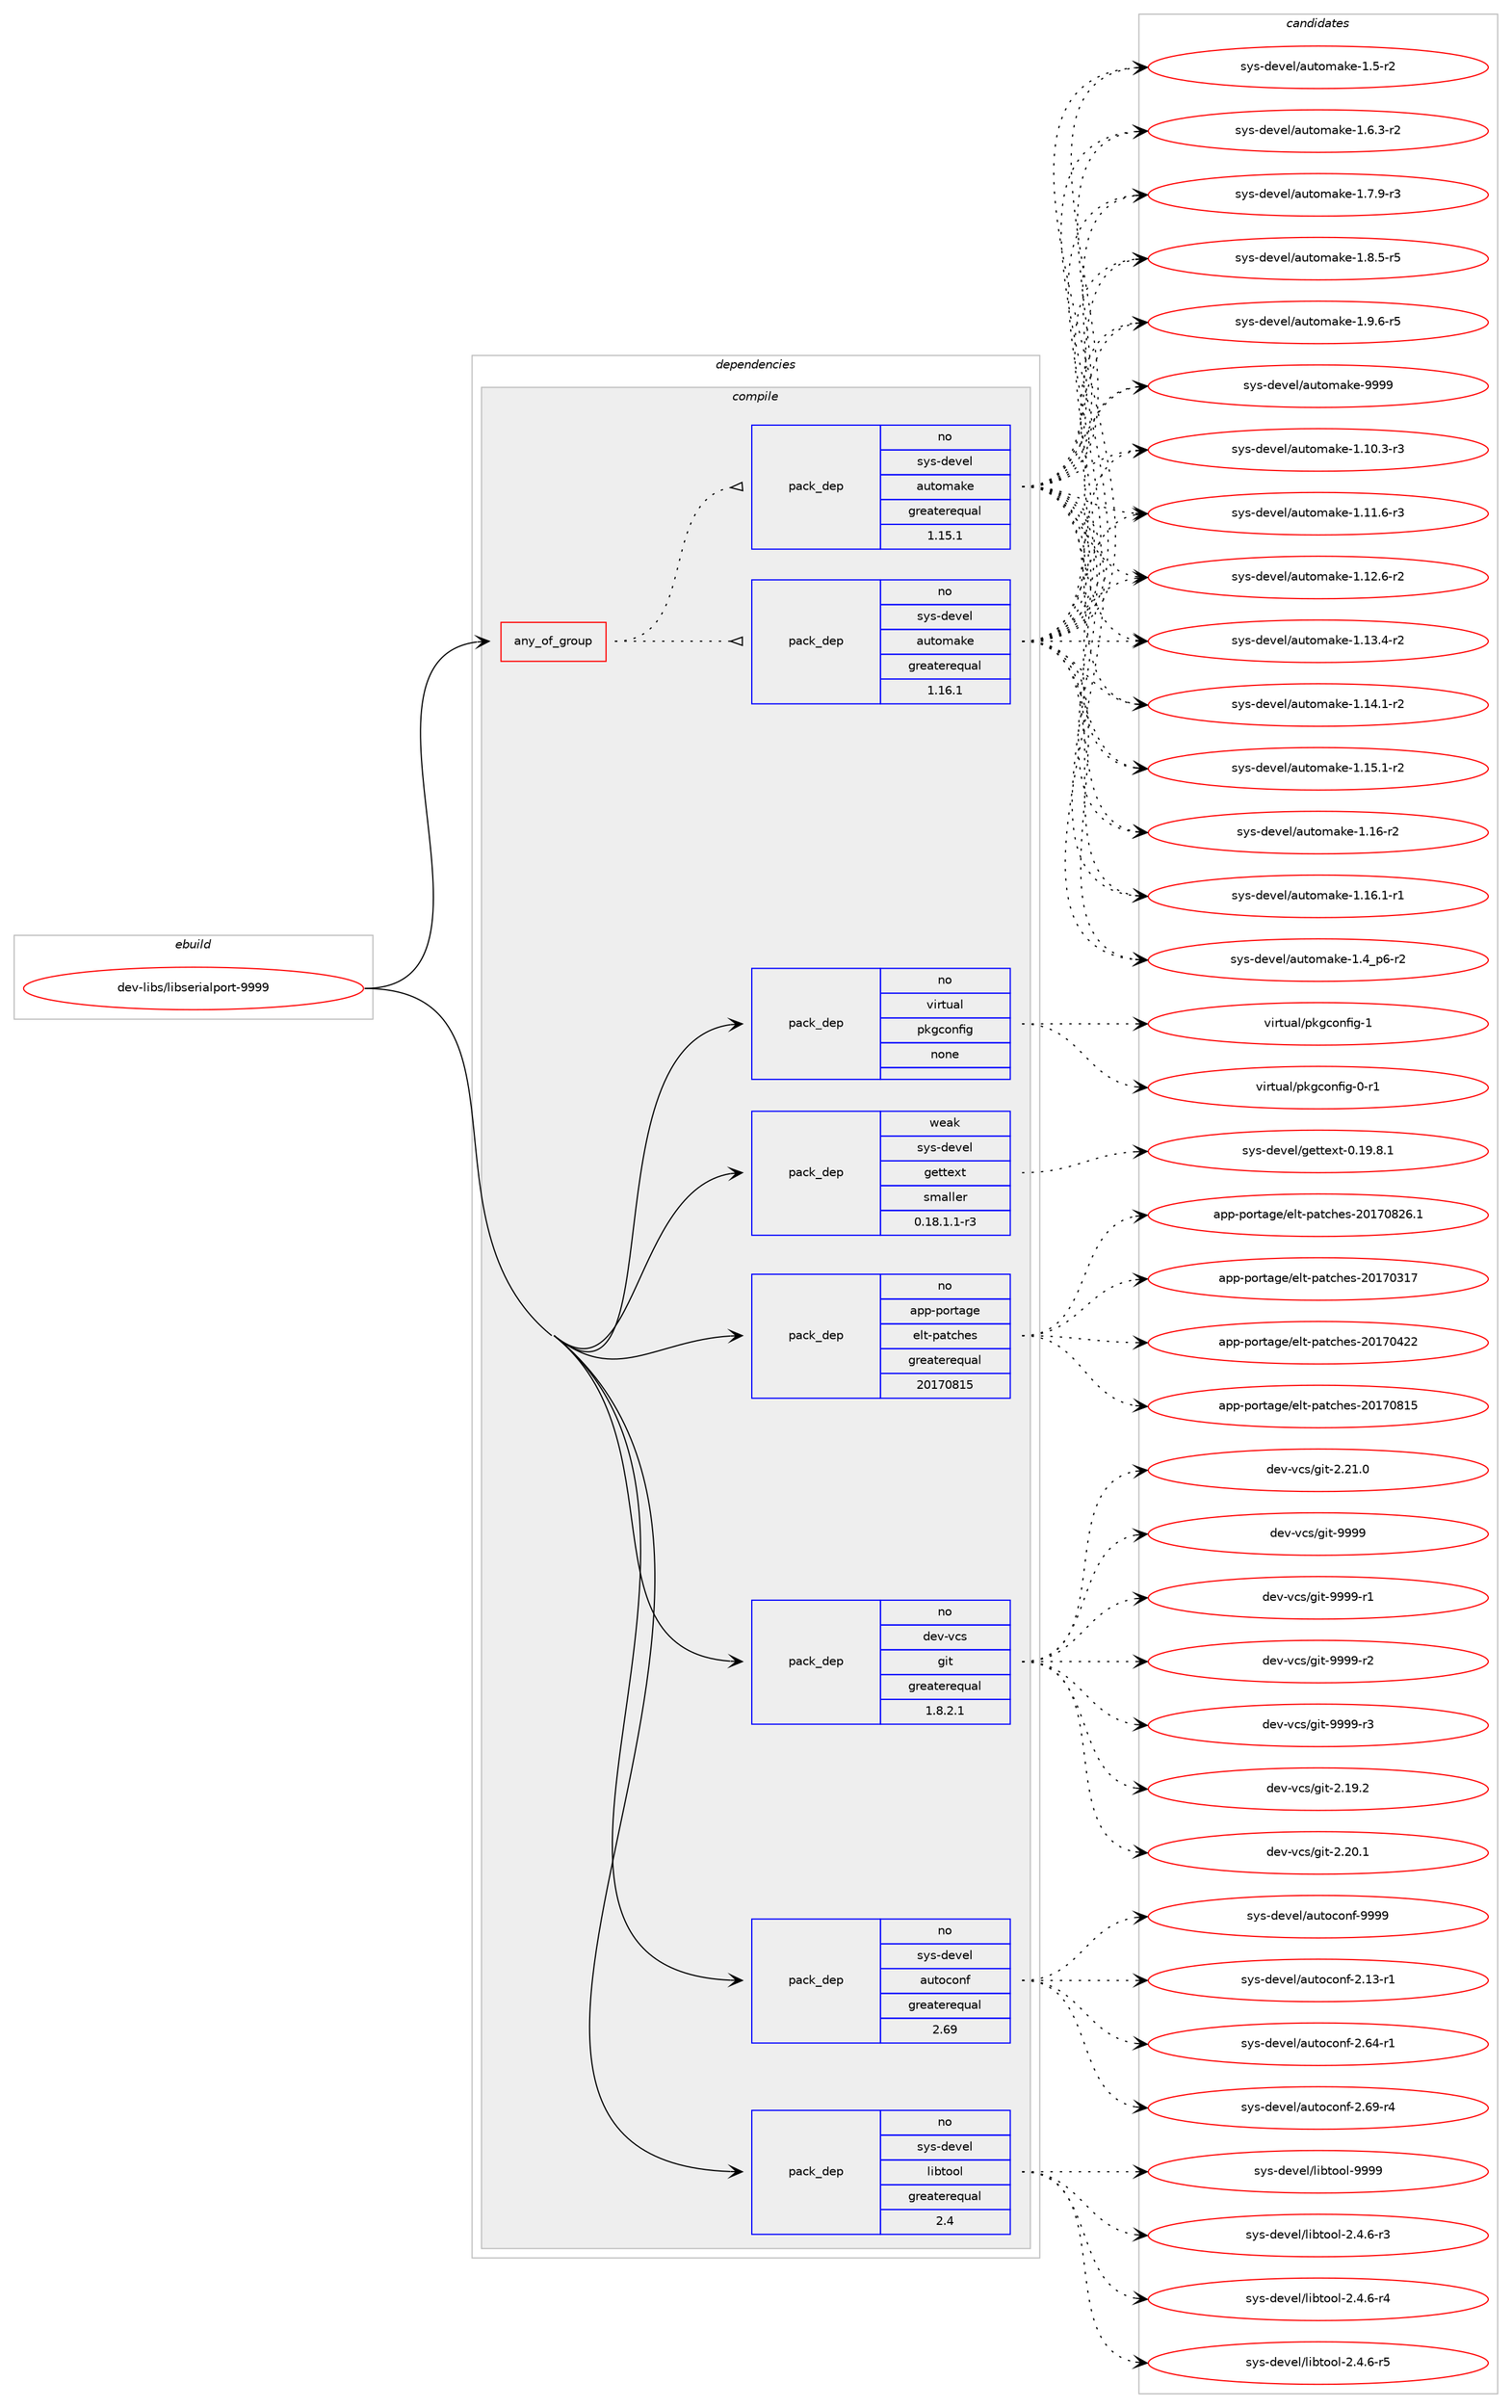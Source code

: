 digraph prolog {

# *************
# Graph options
# *************

newrank=true;
concentrate=true;
compound=true;
graph [rankdir=LR,fontname=Helvetica,fontsize=10,ranksep=1.5];#, ranksep=2.5, nodesep=0.2];
edge  [arrowhead=vee];
node  [fontname=Helvetica,fontsize=10];

# **********
# The ebuild
# **********

subgraph cluster_leftcol {
color=gray;
rank=same;
label=<<i>ebuild</i>>;
id [label="dev-libs/libserialport-9999", color=red, width=4, href="../dev-libs/libserialport-9999.svg"];
}

# ****************
# The dependencies
# ****************

subgraph cluster_midcol {
color=gray;
label=<<i>dependencies</i>>;
subgraph cluster_compile {
fillcolor="#eeeeee";
style=filled;
label=<<i>compile</i>>;
subgraph any22327 {
dependency1369828 [label=<<TABLE BORDER="0" CELLBORDER="1" CELLSPACING="0" CELLPADDING="4"><TR><TD CELLPADDING="10">any_of_group</TD></TR></TABLE>>, shape=none, color=red];subgraph pack980518 {
dependency1369829 [label=<<TABLE BORDER="0" CELLBORDER="1" CELLSPACING="0" CELLPADDING="4" WIDTH="220"><TR><TD ROWSPAN="6" CELLPADDING="30">pack_dep</TD></TR><TR><TD WIDTH="110">no</TD></TR><TR><TD>sys-devel</TD></TR><TR><TD>automake</TD></TR><TR><TD>greaterequal</TD></TR><TR><TD>1.16.1</TD></TR></TABLE>>, shape=none, color=blue];
}
dependency1369828:e -> dependency1369829:w [weight=20,style="dotted",arrowhead="oinv"];
subgraph pack980519 {
dependency1369830 [label=<<TABLE BORDER="0" CELLBORDER="1" CELLSPACING="0" CELLPADDING="4" WIDTH="220"><TR><TD ROWSPAN="6" CELLPADDING="30">pack_dep</TD></TR><TR><TD WIDTH="110">no</TD></TR><TR><TD>sys-devel</TD></TR><TR><TD>automake</TD></TR><TR><TD>greaterequal</TD></TR><TR><TD>1.15.1</TD></TR></TABLE>>, shape=none, color=blue];
}
dependency1369828:e -> dependency1369830:w [weight=20,style="dotted",arrowhead="oinv"];
}
id:e -> dependency1369828:w [weight=20,style="solid",arrowhead="vee"];
subgraph pack980520 {
dependency1369831 [label=<<TABLE BORDER="0" CELLBORDER="1" CELLSPACING="0" CELLPADDING="4" WIDTH="220"><TR><TD ROWSPAN="6" CELLPADDING="30">pack_dep</TD></TR><TR><TD WIDTH="110">no</TD></TR><TR><TD>app-portage</TD></TR><TR><TD>elt-patches</TD></TR><TR><TD>greaterequal</TD></TR><TR><TD>20170815</TD></TR></TABLE>>, shape=none, color=blue];
}
id:e -> dependency1369831:w [weight=20,style="solid",arrowhead="vee"];
subgraph pack980521 {
dependency1369832 [label=<<TABLE BORDER="0" CELLBORDER="1" CELLSPACING="0" CELLPADDING="4" WIDTH="220"><TR><TD ROWSPAN="6" CELLPADDING="30">pack_dep</TD></TR><TR><TD WIDTH="110">no</TD></TR><TR><TD>dev-vcs</TD></TR><TR><TD>git</TD></TR><TR><TD>greaterequal</TD></TR><TR><TD>1.8.2.1</TD></TR></TABLE>>, shape=none, color=blue];
}
id:e -> dependency1369832:w [weight=20,style="solid",arrowhead="vee"];
subgraph pack980522 {
dependency1369833 [label=<<TABLE BORDER="0" CELLBORDER="1" CELLSPACING="0" CELLPADDING="4" WIDTH="220"><TR><TD ROWSPAN="6" CELLPADDING="30">pack_dep</TD></TR><TR><TD WIDTH="110">no</TD></TR><TR><TD>sys-devel</TD></TR><TR><TD>autoconf</TD></TR><TR><TD>greaterequal</TD></TR><TR><TD>2.69</TD></TR></TABLE>>, shape=none, color=blue];
}
id:e -> dependency1369833:w [weight=20,style="solid",arrowhead="vee"];
subgraph pack980523 {
dependency1369834 [label=<<TABLE BORDER="0" CELLBORDER="1" CELLSPACING="0" CELLPADDING="4" WIDTH="220"><TR><TD ROWSPAN="6" CELLPADDING="30">pack_dep</TD></TR><TR><TD WIDTH="110">no</TD></TR><TR><TD>sys-devel</TD></TR><TR><TD>libtool</TD></TR><TR><TD>greaterequal</TD></TR><TR><TD>2.4</TD></TR></TABLE>>, shape=none, color=blue];
}
id:e -> dependency1369834:w [weight=20,style="solid",arrowhead="vee"];
subgraph pack980524 {
dependency1369835 [label=<<TABLE BORDER="0" CELLBORDER="1" CELLSPACING="0" CELLPADDING="4" WIDTH="220"><TR><TD ROWSPAN="6" CELLPADDING="30">pack_dep</TD></TR><TR><TD WIDTH="110">no</TD></TR><TR><TD>virtual</TD></TR><TR><TD>pkgconfig</TD></TR><TR><TD>none</TD></TR><TR><TD></TD></TR></TABLE>>, shape=none, color=blue];
}
id:e -> dependency1369835:w [weight=20,style="solid",arrowhead="vee"];
subgraph pack980525 {
dependency1369836 [label=<<TABLE BORDER="0" CELLBORDER="1" CELLSPACING="0" CELLPADDING="4" WIDTH="220"><TR><TD ROWSPAN="6" CELLPADDING="30">pack_dep</TD></TR><TR><TD WIDTH="110">weak</TD></TR><TR><TD>sys-devel</TD></TR><TR><TD>gettext</TD></TR><TR><TD>smaller</TD></TR><TR><TD>0.18.1.1-r3</TD></TR></TABLE>>, shape=none, color=blue];
}
id:e -> dependency1369836:w [weight=20,style="solid",arrowhead="vee"];
}
subgraph cluster_compileandrun {
fillcolor="#eeeeee";
style=filled;
label=<<i>compile and run</i>>;
}
subgraph cluster_run {
fillcolor="#eeeeee";
style=filled;
label=<<i>run</i>>;
}
}

# **************
# The candidates
# **************

subgraph cluster_choices {
rank=same;
color=gray;
label=<<i>candidates</i>>;

subgraph choice980518 {
color=black;
nodesep=1;
choice11512111545100101118101108479711711611110997107101454946494846514511451 [label="sys-devel/automake-1.10.3-r3", color=red, width=4,href="../sys-devel/automake-1.10.3-r3.svg"];
choice11512111545100101118101108479711711611110997107101454946494946544511451 [label="sys-devel/automake-1.11.6-r3", color=red, width=4,href="../sys-devel/automake-1.11.6-r3.svg"];
choice11512111545100101118101108479711711611110997107101454946495046544511450 [label="sys-devel/automake-1.12.6-r2", color=red, width=4,href="../sys-devel/automake-1.12.6-r2.svg"];
choice11512111545100101118101108479711711611110997107101454946495146524511450 [label="sys-devel/automake-1.13.4-r2", color=red, width=4,href="../sys-devel/automake-1.13.4-r2.svg"];
choice11512111545100101118101108479711711611110997107101454946495246494511450 [label="sys-devel/automake-1.14.1-r2", color=red, width=4,href="../sys-devel/automake-1.14.1-r2.svg"];
choice11512111545100101118101108479711711611110997107101454946495346494511450 [label="sys-devel/automake-1.15.1-r2", color=red, width=4,href="../sys-devel/automake-1.15.1-r2.svg"];
choice1151211154510010111810110847971171161111099710710145494649544511450 [label="sys-devel/automake-1.16-r2", color=red, width=4,href="../sys-devel/automake-1.16-r2.svg"];
choice11512111545100101118101108479711711611110997107101454946495446494511449 [label="sys-devel/automake-1.16.1-r1", color=red, width=4,href="../sys-devel/automake-1.16.1-r1.svg"];
choice115121115451001011181011084797117116111109971071014549465295112544511450 [label="sys-devel/automake-1.4_p6-r2", color=red, width=4,href="../sys-devel/automake-1.4_p6-r2.svg"];
choice11512111545100101118101108479711711611110997107101454946534511450 [label="sys-devel/automake-1.5-r2", color=red, width=4,href="../sys-devel/automake-1.5-r2.svg"];
choice115121115451001011181011084797117116111109971071014549465446514511450 [label="sys-devel/automake-1.6.3-r2", color=red, width=4,href="../sys-devel/automake-1.6.3-r2.svg"];
choice115121115451001011181011084797117116111109971071014549465546574511451 [label="sys-devel/automake-1.7.9-r3", color=red, width=4,href="../sys-devel/automake-1.7.9-r3.svg"];
choice115121115451001011181011084797117116111109971071014549465646534511453 [label="sys-devel/automake-1.8.5-r5", color=red, width=4,href="../sys-devel/automake-1.8.5-r5.svg"];
choice115121115451001011181011084797117116111109971071014549465746544511453 [label="sys-devel/automake-1.9.6-r5", color=red, width=4,href="../sys-devel/automake-1.9.6-r5.svg"];
choice115121115451001011181011084797117116111109971071014557575757 [label="sys-devel/automake-9999", color=red, width=4,href="../sys-devel/automake-9999.svg"];
dependency1369829:e -> choice11512111545100101118101108479711711611110997107101454946494846514511451:w [style=dotted,weight="100"];
dependency1369829:e -> choice11512111545100101118101108479711711611110997107101454946494946544511451:w [style=dotted,weight="100"];
dependency1369829:e -> choice11512111545100101118101108479711711611110997107101454946495046544511450:w [style=dotted,weight="100"];
dependency1369829:e -> choice11512111545100101118101108479711711611110997107101454946495146524511450:w [style=dotted,weight="100"];
dependency1369829:e -> choice11512111545100101118101108479711711611110997107101454946495246494511450:w [style=dotted,weight="100"];
dependency1369829:e -> choice11512111545100101118101108479711711611110997107101454946495346494511450:w [style=dotted,weight="100"];
dependency1369829:e -> choice1151211154510010111810110847971171161111099710710145494649544511450:w [style=dotted,weight="100"];
dependency1369829:e -> choice11512111545100101118101108479711711611110997107101454946495446494511449:w [style=dotted,weight="100"];
dependency1369829:e -> choice115121115451001011181011084797117116111109971071014549465295112544511450:w [style=dotted,weight="100"];
dependency1369829:e -> choice11512111545100101118101108479711711611110997107101454946534511450:w [style=dotted,weight="100"];
dependency1369829:e -> choice115121115451001011181011084797117116111109971071014549465446514511450:w [style=dotted,weight="100"];
dependency1369829:e -> choice115121115451001011181011084797117116111109971071014549465546574511451:w [style=dotted,weight="100"];
dependency1369829:e -> choice115121115451001011181011084797117116111109971071014549465646534511453:w [style=dotted,weight="100"];
dependency1369829:e -> choice115121115451001011181011084797117116111109971071014549465746544511453:w [style=dotted,weight="100"];
dependency1369829:e -> choice115121115451001011181011084797117116111109971071014557575757:w [style=dotted,weight="100"];
}
subgraph choice980519 {
color=black;
nodesep=1;
choice11512111545100101118101108479711711611110997107101454946494846514511451 [label="sys-devel/automake-1.10.3-r3", color=red, width=4,href="../sys-devel/automake-1.10.3-r3.svg"];
choice11512111545100101118101108479711711611110997107101454946494946544511451 [label="sys-devel/automake-1.11.6-r3", color=red, width=4,href="../sys-devel/automake-1.11.6-r3.svg"];
choice11512111545100101118101108479711711611110997107101454946495046544511450 [label="sys-devel/automake-1.12.6-r2", color=red, width=4,href="../sys-devel/automake-1.12.6-r2.svg"];
choice11512111545100101118101108479711711611110997107101454946495146524511450 [label="sys-devel/automake-1.13.4-r2", color=red, width=4,href="../sys-devel/automake-1.13.4-r2.svg"];
choice11512111545100101118101108479711711611110997107101454946495246494511450 [label="sys-devel/automake-1.14.1-r2", color=red, width=4,href="../sys-devel/automake-1.14.1-r2.svg"];
choice11512111545100101118101108479711711611110997107101454946495346494511450 [label="sys-devel/automake-1.15.1-r2", color=red, width=4,href="../sys-devel/automake-1.15.1-r2.svg"];
choice1151211154510010111810110847971171161111099710710145494649544511450 [label="sys-devel/automake-1.16-r2", color=red, width=4,href="../sys-devel/automake-1.16-r2.svg"];
choice11512111545100101118101108479711711611110997107101454946495446494511449 [label="sys-devel/automake-1.16.1-r1", color=red, width=4,href="../sys-devel/automake-1.16.1-r1.svg"];
choice115121115451001011181011084797117116111109971071014549465295112544511450 [label="sys-devel/automake-1.4_p6-r2", color=red, width=4,href="../sys-devel/automake-1.4_p6-r2.svg"];
choice11512111545100101118101108479711711611110997107101454946534511450 [label="sys-devel/automake-1.5-r2", color=red, width=4,href="../sys-devel/automake-1.5-r2.svg"];
choice115121115451001011181011084797117116111109971071014549465446514511450 [label="sys-devel/automake-1.6.3-r2", color=red, width=4,href="../sys-devel/automake-1.6.3-r2.svg"];
choice115121115451001011181011084797117116111109971071014549465546574511451 [label="sys-devel/automake-1.7.9-r3", color=red, width=4,href="../sys-devel/automake-1.7.9-r3.svg"];
choice115121115451001011181011084797117116111109971071014549465646534511453 [label="sys-devel/automake-1.8.5-r5", color=red, width=4,href="../sys-devel/automake-1.8.5-r5.svg"];
choice115121115451001011181011084797117116111109971071014549465746544511453 [label="sys-devel/automake-1.9.6-r5", color=red, width=4,href="../sys-devel/automake-1.9.6-r5.svg"];
choice115121115451001011181011084797117116111109971071014557575757 [label="sys-devel/automake-9999", color=red, width=4,href="../sys-devel/automake-9999.svg"];
dependency1369830:e -> choice11512111545100101118101108479711711611110997107101454946494846514511451:w [style=dotted,weight="100"];
dependency1369830:e -> choice11512111545100101118101108479711711611110997107101454946494946544511451:w [style=dotted,weight="100"];
dependency1369830:e -> choice11512111545100101118101108479711711611110997107101454946495046544511450:w [style=dotted,weight="100"];
dependency1369830:e -> choice11512111545100101118101108479711711611110997107101454946495146524511450:w [style=dotted,weight="100"];
dependency1369830:e -> choice11512111545100101118101108479711711611110997107101454946495246494511450:w [style=dotted,weight="100"];
dependency1369830:e -> choice11512111545100101118101108479711711611110997107101454946495346494511450:w [style=dotted,weight="100"];
dependency1369830:e -> choice1151211154510010111810110847971171161111099710710145494649544511450:w [style=dotted,weight="100"];
dependency1369830:e -> choice11512111545100101118101108479711711611110997107101454946495446494511449:w [style=dotted,weight="100"];
dependency1369830:e -> choice115121115451001011181011084797117116111109971071014549465295112544511450:w [style=dotted,weight="100"];
dependency1369830:e -> choice11512111545100101118101108479711711611110997107101454946534511450:w [style=dotted,weight="100"];
dependency1369830:e -> choice115121115451001011181011084797117116111109971071014549465446514511450:w [style=dotted,weight="100"];
dependency1369830:e -> choice115121115451001011181011084797117116111109971071014549465546574511451:w [style=dotted,weight="100"];
dependency1369830:e -> choice115121115451001011181011084797117116111109971071014549465646534511453:w [style=dotted,weight="100"];
dependency1369830:e -> choice115121115451001011181011084797117116111109971071014549465746544511453:w [style=dotted,weight="100"];
dependency1369830:e -> choice115121115451001011181011084797117116111109971071014557575757:w [style=dotted,weight="100"];
}
subgraph choice980520 {
color=black;
nodesep=1;
choice97112112451121111141169710310147101108116451129711699104101115455048495548514955 [label="app-portage/elt-patches-20170317", color=red, width=4,href="../app-portage/elt-patches-20170317.svg"];
choice97112112451121111141169710310147101108116451129711699104101115455048495548525050 [label="app-portage/elt-patches-20170422", color=red, width=4,href="../app-portage/elt-patches-20170422.svg"];
choice97112112451121111141169710310147101108116451129711699104101115455048495548564953 [label="app-portage/elt-patches-20170815", color=red, width=4,href="../app-portage/elt-patches-20170815.svg"];
choice971121124511211111411697103101471011081164511297116991041011154550484955485650544649 [label="app-portage/elt-patches-20170826.1", color=red, width=4,href="../app-portage/elt-patches-20170826.1.svg"];
dependency1369831:e -> choice97112112451121111141169710310147101108116451129711699104101115455048495548514955:w [style=dotted,weight="100"];
dependency1369831:e -> choice97112112451121111141169710310147101108116451129711699104101115455048495548525050:w [style=dotted,weight="100"];
dependency1369831:e -> choice97112112451121111141169710310147101108116451129711699104101115455048495548564953:w [style=dotted,weight="100"];
dependency1369831:e -> choice971121124511211111411697103101471011081164511297116991041011154550484955485650544649:w [style=dotted,weight="100"];
}
subgraph choice980521 {
color=black;
nodesep=1;
choice10010111845118991154710310511645504649574650 [label="dev-vcs/git-2.19.2", color=red, width=4,href="../dev-vcs/git-2.19.2.svg"];
choice10010111845118991154710310511645504650484649 [label="dev-vcs/git-2.20.1", color=red, width=4,href="../dev-vcs/git-2.20.1.svg"];
choice10010111845118991154710310511645504650494648 [label="dev-vcs/git-2.21.0", color=red, width=4,href="../dev-vcs/git-2.21.0.svg"];
choice1001011184511899115471031051164557575757 [label="dev-vcs/git-9999", color=red, width=4,href="../dev-vcs/git-9999.svg"];
choice10010111845118991154710310511645575757574511449 [label="dev-vcs/git-9999-r1", color=red, width=4,href="../dev-vcs/git-9999-r1.svg"];
choice10010111845118991154710310511645575757574511450 [label="dev-vcs/git-9999-r2", color=red, width=4,href="../dev-vcs/git-9999-r2.svg"];
choice10010111845118991154710310511645575757574511451 [label="dev-vcs/git-9999-r3", color=red, width=4,href="../dev-vcs/git-9999-r3.svg"];
dependency1369832:e -> choice10010111845118991154710310511645504649574650:w [style=dotted,weight="100"];
dependency1369832:e -> choice10010111845118991154710310511645504650484649:w [style=dotted,weight="100"];
dependency1369832:e -> choice10010111845118991154710310511645504650494648:w [style=dotted,weight="100"];
dependency1369832:e -> choice1001011184511899115471031051164557575757:w [style=dotted,weight="100"];
dependency1369832:e -> choice10010111845118991154710310511645575757574511449:w [style=dotted,weight="100"];
dependency1369832:e -> choice10010111845118991154710310511645575757574511450:w [style=dotted,weight="100"];
dependency1369832:e -> choice10010111845118991154710310511645575757574511451:w [style=dotted,weight="100"];
}
subgraph choice980522 {
color=black;
nodesep=1;
choice1151211154510010111810110847971171161119911111010245504649514511449 [label="sys-devel/autoconf-2.13-r1", color=red, width=4,href="../sys-devel/autoconf-2.13-r1.svg"];
choice1151211154510010111810110847971171161119911111010245504654524511449 [label="sys-devel/autoconf-2.64-r1", color=red, width=4,href="../sys-devel/autoconf-2.64-r1.svg"];
choice1151211154510010111810110847971171161119911111010245504654574511452 [label="sys-devel/autoconf-2.69-r4", color=red, width=4,href="../sys-devel/autoconf-2.69-r4.svg"];
choice115121115451001011181011084797117116111991111101024557575757 [label="sys-devel/autoconf-9999", color=red, width=4,href="../sys-devel/autoconf-9999.svg"];
dependency1369833:e -> choice1151211154510010111810110847971171161119911111010245504649514511449:w [style=dotted,weight="100"];
dependency1369833:e -> choice1151211154510010111810110847971171161119911111010245504654524511449:w [style=dotted,weight="100"];
dependency1369833:e -> choice1151211154510010111810110847971171161119911111010245504654574511452:w [style=dotted,weight="100"];
dependency1369833:e -> choice115121115451001011181011084797117116111991111101024557575757:w [style=dotted,weight="100"];
}
subgraph choice980523 {
color=black;
nodesep=1;
choice1151211154510010111810110847108105981161111111084550465246544511451 [label="sys-devel/libtool-2.4.6-r3", color=red, width=4,href="../sys-devel/libtool-2.4.6-r3.svg"];
choice1151211154510010111810110847108105981161111111084550465246544511452 [label="sys-devel/libtool-2.4.6-r4", color=red, width=4,href="../sys-devel/libtool-2.4.6-r4.svg"];
choice1151211154510010111810110847108105981161111111084550465246544511453 [label="sys-devel/libtool-2.4.6-r5", color=red, width=4,href="../sys-devel/libtool-2.4.6-r5.svg"];
choice1151211154510010111810110847108105981161111111084557575757 [label="sys-devel/libtool-9999", color=red, width=4,href="../sys-devel/libtool-9999.svg"];
dependency1369834:e -> choice1151211154510010111810110847108105981161111111084550465246544511451:w [style=dotted,weight="100"];
dependency1369834:e -> choice1151211154510010111810110847108105981161111111084550465246544511452:w [style=dotted,weight="100"];
dependency1369834:e -> choice1151211154510010111810110847108105981161111111084550465246544511453:w [style=dotted,weight="100"];
dependency1369834:e -> choice1151211154510010111810110847108105981161111111084557575757:w [style=dotted,weight="100"];
}
subgraph choice980524 {
color=black;
nodesep=1;
choice11810511411611797108471121071039911111010210510345484511449 [label="virtual/pkgconfig-0-r1", color=red, width=4,href="../virtual/pkgconfig-0-r1.svg"];
choice1181051141161179710847112107103991111101021051034549 [label="virtual/pkgconfig-1", color=red, width=4,href="../virtual/pkgconfig-1.svg"];
dependency1369835:e -> choice11810511411611797108471121071039911111010210510345484511449:w [style=dotted,weight="100"];
dependency1369835:e -> choice1181051141161179710847112107103991111101021051034549:w [style=dotted,weight="100"];
}
subgraph choice980525 {
color=black;
nodesep=1;
choice1151211154510010111810110847103101116116101120116454846495746564649 [label="sys-devel/gettext-0.19.8.1", color=red, width=4,href="../sys-devel/gettext-0.19.8.1.svg"];
dependency1369836:e -> choice1151211154510010111810110847103101116116101120116454846495746564649:w [style=dotted,weight="100"];
}
}

}
